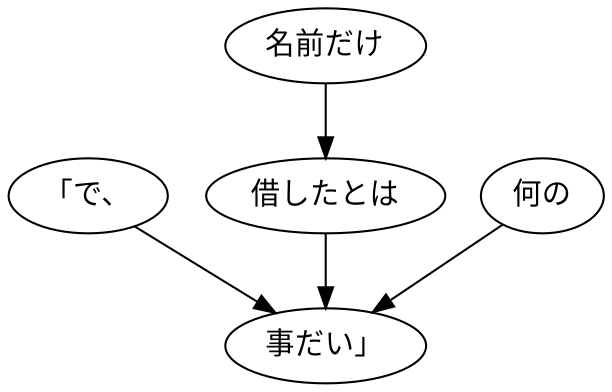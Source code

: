 digraph graph7303 {
	node0 [label="「で、"];
	node1 [label="名前だけ"];
	node2 [label="借したとは"];
	node3 [label="何の"];
	node4 [label="事だい」"];
	node0 -> node4;
	node1 -> node2;
	node2 -> node4;
	node3 -> node4;
}
